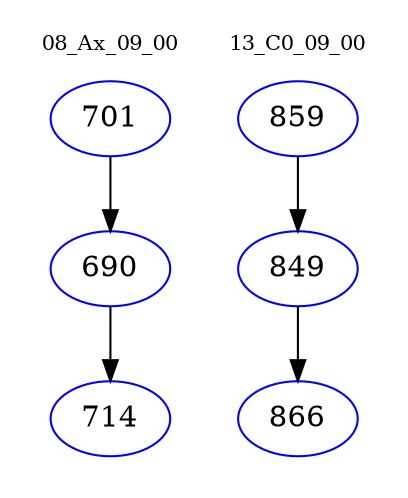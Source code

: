 digraph{
subgraph cluster_0 {
color = white
label = "08_Ax_09_00";
fontsize=10;
T0_701 [label="701", color="blue"]
T0_701 -> T0_690 [color="black"]
T0_690 [label="690", color="blue"]
T0_690 -> T0_714 [color="black"]
T0_714 [label="714", color="blue"]
}
subgraph cluster_1 {
color = white
label = "13_C0_09_00";
fontsize=10;
T1_859 [label="859", color="blue"]
T1_859 -> T1_849 [color="black"]
T1_849 [label="849", color="blue"]
T1_849 -> T1_866 [color="black"]
T1_866 [label="866", color="blue"]
}
}
